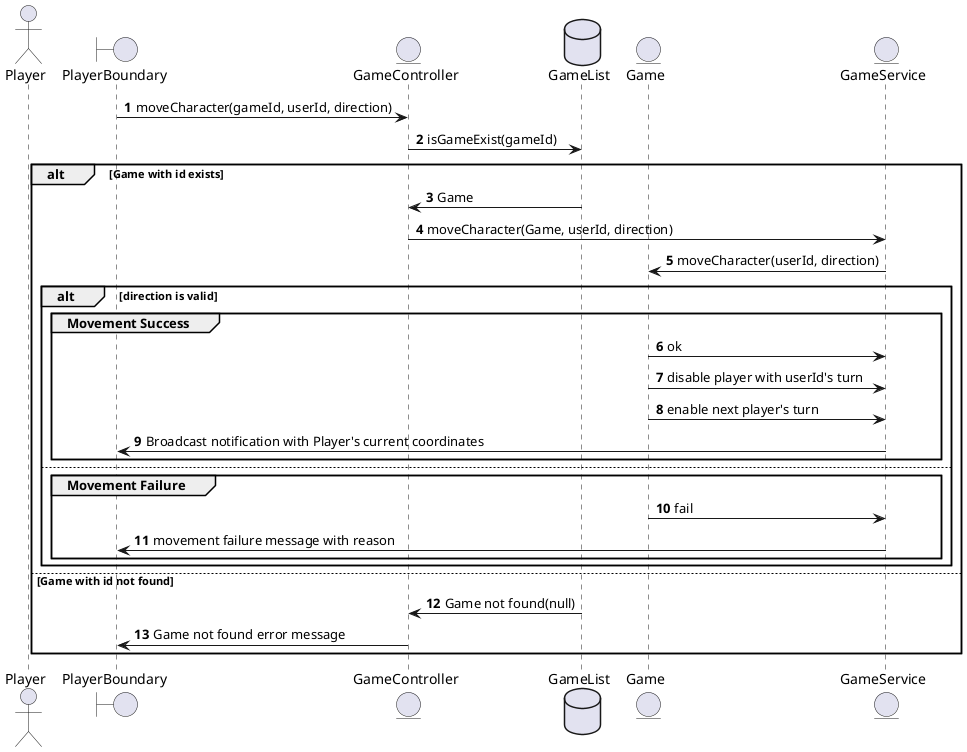 @startuml

autonumber
actor Player
boundary PlayerBoundary
entity GameController

PlayerBoundary -> GameController: moveCharacter(gameId, userId, direction)
database GameList
entity Game
GameController -> GameList: isGameExist(gameId)
entity GameService

alt Game with id exists
    GameList -> GameController: Game
    GameController -> GameService: moveCharacter(Game, userId, direction)
    GameService -> Game: moveCharacter(userId, direction)
    alt direction is valid
        group Movement Success
            Game -> GameService: ok
            Game -> GameService: disable player with userId's turn
            Game -> GameService: enable next player's turn
            GameService -> PlayerBoundary: Broadcast notification with Player's current coordinates
        end
    else
        group Movement Failure
            Game -> GameService: fail
            GameService -> PlayerBoundary: movement failure message with reason
        end
    end
else Game with id not found
    GameList -> GameController: Game not found(null)
    GameController -> PlayerBoundary: Game not found error message
end
@enduml